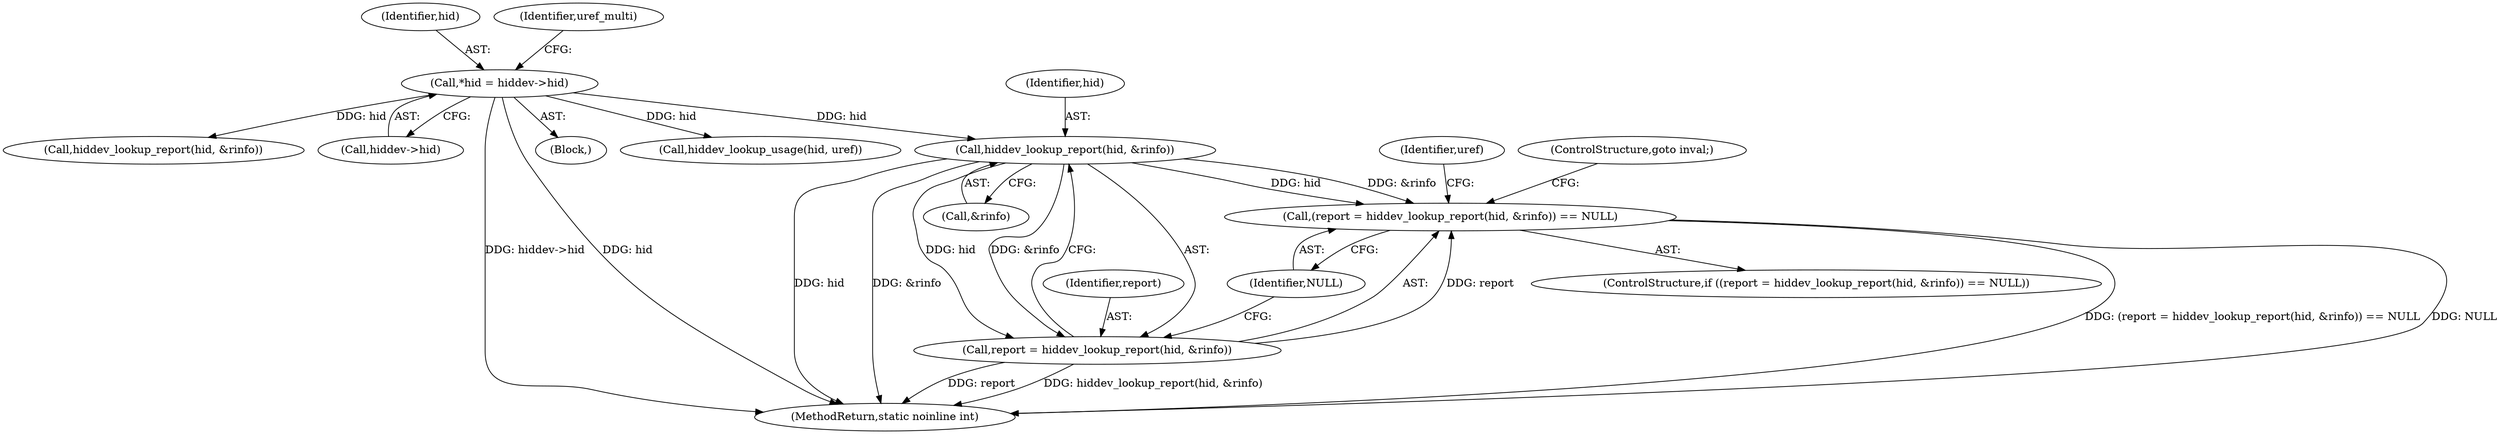 digraph "0_linux_93a2001bdfd5376c3dc2158653034c20392d15c5@pointer" {
"1000295" [label="(Call,hiddev_lookup_report(hid, &rinfo))"];
"1000106" [label="(Call,*hid = hiddev->hid)"];
"1000292" [label="(Call,(report = hiddev_lookup_report(hid, &rinfo)) == NULL)"];
"1000293" [label="(Call,report = hiddev_lookup_report(hid, &rinfo))"];
"1000294" [label="(Identifier,report)"];
"1000293" [label="(Call,report = hiddev_lookup_report(hid, &rinfo))"];
"1000187" [label="(Call,hiddev_lookup_report(hid, &rinfo))"];
"1000292" [label="(Call,(report = hiddev_lookup_report(hid, &rinfo)) == NULL)"];
"1000304" [label="(Identifier,uref)"];
"1000300" [label="(ControlStructure,goto inval;)"];
"1000296" [label="(Identifier,hid)"];
"1000291" [label="(ControlStructure,if ((report = hiddev_lookup_report(hid, &rinfo)) == NULL))"];
"1000295" [label="(Call,hiddev_lookup_report(hid, &rinfo))"];
"1000108" [label="(Call,hiddev->hid)"];
"1000106" [label="(Call,*hid = hiddev->hid)"];
"1000107" [label="(Identifier,hid)"];
"1000504" [label="(MethodReturn,static noinline int)"];
"1000104" [label="(Block,)"];
"1000114" [label="(Identifier,uref_multi)"];
"1000299" [label="(Identifier,NULL)"];
"1000297" [label="(Call,&rinfo)"];
"1000267" [label="(Call,hiddev_lookup_usage(hid, uref))"];
"1000295" -> "1000293"  [label="AST: "];
"1000295" -> "1000297"  [label="CFG: "];
"1000296" -> "1000295"  [label="AST: "];
"1000297" -> "1000295"  [label="AST: "];
"1000293" -> "1000295"  [label="CFG: "];
"1000295" -> "1000504"  [label="DDG: hid"];
"1000295" -> "1000504"  [label="DDG: &rinfo"];
"1000295" -> "1000292"  [label="DDG: hid"];
"1000295" -> "1000292"  [label="DDG: &rinfo"];
"1000295" -> "1000293"  [label="DDG: hid"];
"1000295" -> "1000293"  [label="DDG: &rinfo"];
"1000106" -> "1000295"  [label="DDG: hid"];
"1000106" -> "1000104"  [label="AST: "];
"1000106" -> "1000108"  [label="CFG: "];
"1000107" -> "1000106"  [label="AST: "];
"1000108" -> "1000106"  [label="AST: "];
"1000114" -> "1000106"  [label="CFG: "];
"1000106" -> "1000504"  [label="DDG: hiddev->hid"];
"1000106" -> "1000504"  [label="DDG: hid"];
"1000106" -> "1000187"  [label="DDG: hid"];
"1000106" -> "1000267"  [label="DDG: hid"];
"1000292" -> "1000291"  [label="AST: "];
"1000292" -> "1000299"  [label="CFG: "];
"1000293" -> "1000292"  [label="AST: "];
"1000299" -> "1000292"  [label="AST: "];
"1000300" -> "1000292"  [label="CFG: "];
"1000304" -> "1000292"  [label="CFG: "];
"1000292" -> "1000504"  [label="DDG: (report = hiddev_lookup_report(hid, &rinfo)) == NULL"];
"1000292" -> "1000504"  [label="DDG: NULL"];
"1000293" -> "1000292"  [label="DDG: report"];
"1000294" -> "1000293"  [label="AST: "];
"1000299" -> "1000293"  [label="CFG: "];
"1000293" -> "1000504"  [label="DDG: report"];
"1000293" -> "1000504"  [label="DDG: hiddev_lookup_report(hid, &rinfo)"];
}
